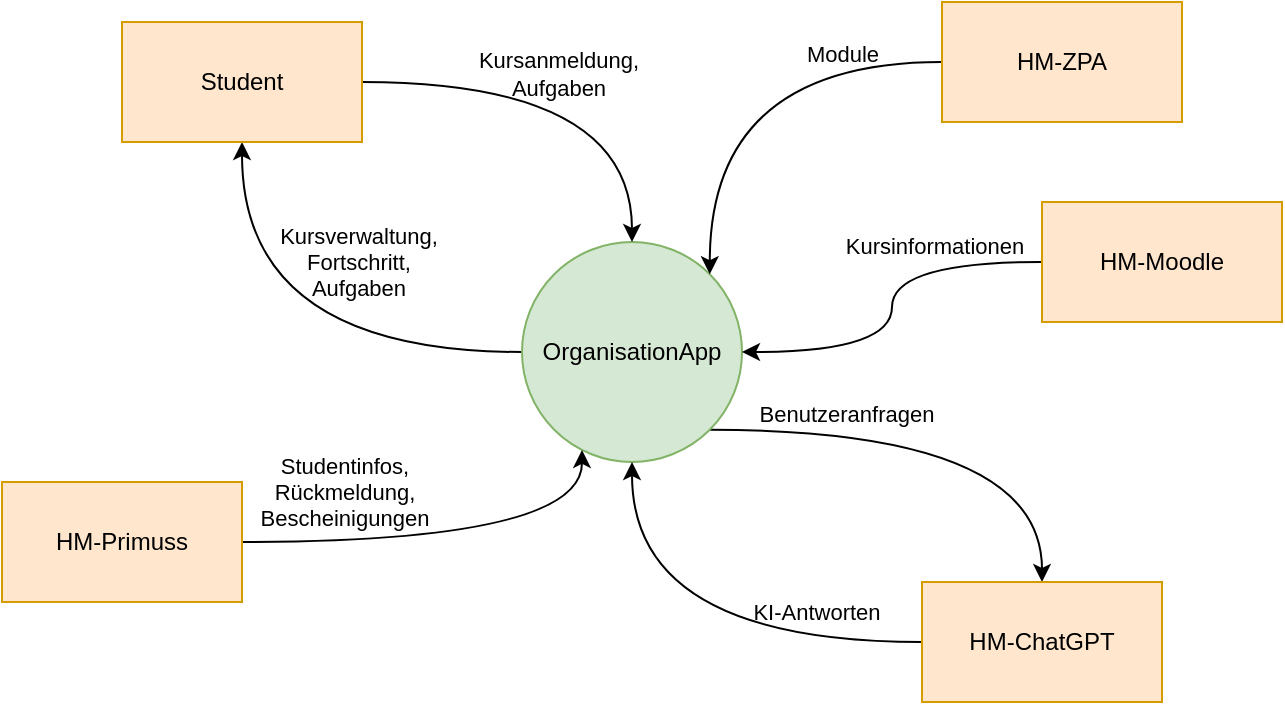 <mxfile version="22.1.16" type="device">
  <diagram name="Seite-1" id="BCFiguD9-vjMtI59VHOu">
    <mxGraphModel dx="893" dy="519" grid="1" gridSize="10" guides="1" tooltips="1" connect="1" arrows="1" fold="1" page="1" pageScale="1" pageWidth="1169" pageHeight="827" math="0" shadow="0">
      <root>
        <mxCell id="0" />
        <mxCell id="1" parent="0" />
        <mxCell id="JgdXT-zgAxA5LGtq6RWP-9" style="edgeStyle=orthogonalEdgeStyle;rounded=0;orthogonalLoop=1;jettySize=auto;html=1;curved=1;" edge="1" parent="1" source="JgdXT-zgAxA5LGtq6RWP-1" target="JgdXT-zgAxA5LGtq6RWP-2">
          <mxGeometry relative="1" as="geometry" />
        </mxCell>
        <mxCell id="JgdXT-zgAxA5LGtq6RWP-10" value="Kursverwaltung, &lt;br&gt;Fortschritt, &lt;br&gt;Aufgaben" style="edgeLabel;html=1;align=center;verticalAlign=middle;resizable=0;points=[];labelBackgroundColor=none;" vertex="1" connectable="0" parent="JgdXT-zgAxA5LGtq6RWP-9">
          <mxGeometry x="-0.199" y="-2" relative="1" as="geometry">
            <mxPoint x="16" y="-43" as="offset" />
          </mxGeometry>
        </mxCell>
        <mxCell id="JgdXT-zgAxA5LGtq6RWP-18" style="edgeStyle=orthogonalEdgeStyle;rounded=0;orthogonalLoop=1;jettySize=auto;html=1;curved=1;exitX=1;exitY=1;exitDx=0;exitDy=0;" edge="1" parent="1" source="JgdXT-zgAxA5LGtq6RWP-1" target="JgdXT-zgAxA5LGtq6RWP-4">
          <mxGeometry relative="1" as="geometry" />
        </mxCell>
        <mxCell id="JgdXT-zgAxA5LGtq6RWP-21" value="Benutzeranfragen" style="edgeLabel;html=1;align=center;verticalAlign=middle;resizable=0;points=[];labelBackgroundColor=none;" vertex="1" connectable="0" parent="JgdXT-zgAxA5LGtq6RWP-18">
          <mxGeometry x="0.601" y="-13" relative="1" as="geometry">
            <mxPoint x="-85" y="-36" as="offset" />
          </mxGeometry>
        </mxCell>
        <mxCell id="JgdXT-zgAxA5LGtq6RWP-1" value="OrganisationApp" style="ellipse;whiteSpace=wrap;html=1;aspect=fixed;fillColor=#d5e8d4;strokeColor=#82b366;" vertex="1" parent="1">
          <mxGeometry x="290" y="170" width="110" height="110" as="geometry" />
        </mxCell>
        <mxCell id="JgdXT-zgAxA5LGtq6RWP-7" style="edgeStyle=orthogonalEdgeStyle;rounded=0;orthogonalLoop=1;jettySize=auto;html=1;curved=1;" edge="1" parent="1" source="JgdXT-zgAxA5LGtq6RWP-2" target="JgdXT-zgAxA5LGtq6RWP-1">
          <mxGeometry relative="1" as="geometry" />
        </mxCell>
        <mxCell id="JgdXT-zgAxA5LGtq6RWP-8" value="Kursanmeldung, &lt;br&gt;Aufgaben" style="edgeLabel;html=1;align=center;verticalAlign=middle;resizable=0;points=[];labelBackgroundColor=none;" vertex="1" connectable="0" parent="JgdXT-zgAxA5LGtq6RWP-7">
          <mxGeometry x="-0.027" relative="1" as="geometry">
            <mxPoint x="-7" y="-4" as="offset" />
          </mxGeometry>
        </mxCell>
        <mxCell id="JgdXT-zgAxA5LGtq6RWP-2" value="Student" style="rounded=0;whiteSpace=wrap;html=1;fillColor=#ffe6cc;strokeColor=#d79b00;" vertex="1" parent="1">
          <mxGeometry x="90" y="60" width="120" height="60" as="geometry" />
        </mxCell>
        <mxCell id="JgdXT-zgAxA5LGtq6RWP-16" style="edgeStyle=orthogonalEdgeStyle;rounded=0;orthogonalLoop=1;jettySize=auto;html=1;curved=1;" edge="1" parent="1" source="JgdXT-zgAxA5LGtq6RWP-3" target="JgdXT-zgAxA5LGtq6RWP-1">
          <mxGeometry relative="1" as="geometry">
            <Array as="points">
              <mxPoint x="320" y="320" />
            </Array>
          </mxGeometry>
        </mxCell>
        <mxCell id="JgdXT-zgAxA5LGtq6RWP-20" value="Studentinfos, &lt;br&gt;Rückmeldung,&lt;br&gt;Bescheinigungen" style="edgeLabel;html=1;align=center;verticalAlign=middle;resizable=0;points=[];labelBackgroundColor=none;" vertex="1" connectable="0" parent="JgdXT-zgAxA5LGtq6RWP-16">
          <mxGeometry x="-0.564" y="2" relative="1" as="geometry">
            <mxPoint x="4" y="-23" as="offset" />
          </mxGeometry>
        </mxCell>
        <mxCell id="JgdXT-zgAxA5LGtq6RWP-3" value="HM-Primuss" style="rounded=0;whiteSpace=wrap;html=1;fillColor=#ffe6cc;strokeColor=#d79b00;" vertex="1" parent="1">
          <mxGeometry x="30" y="290" width="120" height="60" as="geometry" />
        </mxCell>
        <mxCell id="JgdXT-zgAxA5LGtq6RWP-17" style="edgeStyle=orthogonalEdgeStyle;rounded=0;orthogonalLoop=1;jettySize=auto;html=1;curved=1;" edge="1" parent="1" source="JgdXT-zgAxA5LGtq6RWP-4" target="JgdXT-zgAxA5LGtq6RWP-1">
          <mxGeometry relative="1" as="geometry" />
        </mxCell>
        <mxCell id="JgdXT-zgAxA5LGtq6RWP-4" value="HM-ChatGPT" style="rounded=0;whiteSpace=wrap;html=1;fillColor=#ffe6cc;strokeColor=#d79b00;" vertex="1" parent="1">
          <mxGeometry x="490" y="340" width="120" height="60" as="geometry" />
        </mxCell>
        <mxCell id="JgdXT-zgAxA5LGtq6RWP-23" style="edgeStyle=orthogonalEdgeStyle;rounded=0;orthogonalLoop=1;jettySize=auto;html=1;curved=1;" edge="1" parent="1" source="JgdXT-zgAxA5LGtq6RWP-5" target="JgdXT-zgAxA5LGtq6RWP-1">
          <mxGeometry relative="1" as="geometry" />
        </mxCell>
        <mxCell id="JgdXT-zgAxA5LGtq6RWP-24" value="Kursinformationen" style="edgeLabel;html=1;align=center;verticalAlign=middle;resizable=0;points=[];labelBackgroundColor=none;" vertex="1" connectable="0" parent="JgdXT-zgAxA5LGtq6RWP-23">
          <mxGeometry x="-0.403" y="3" relative="1" as="geometry">
            <mxPoint x="4" y="-11" as="offset" />
          </mxGeometry>
        </mxCell>
        <mxCell id="JgdXT-zgAxA5LGtq6RWP-5" value="HM-Moodle" style="rounded=0;whiteSpace=wrap;html=1;fillColor=#ffe6cc;strokeColor=#d79b00;" vertex="1" parent="1">
          <mxGeometry x="550" y="150" width="120" height="60" as="geometry" />
        </mxCell>
        <mxCell id="JgdXT-zgAxA5LGtq6RWP-13" style="edgeStyle=orthogonalEdgeStyle;rounded=0;orthogonalLoop=1;jettySize=auto;html=1;curved=1;entryX=1;entryY=0;entryDx=0;entryDy=0;" edge="1" parent="1" source="JgdXT-zgAxA5LGtq6RWP-6" target="JgdXT-zgAxA5LGtq6RWP-1">
          <mxGeometry relative="1" as="geometry" />
        </mxCell>
        <mxCell id="JgdXT-zgAxA5LGtq6RWP-14" value="Module" style="edgeLabel;html=1;align=center;verticalAlign=middle;resizable=0;points=[];labelBackgroundColor=none;" vertex="1" connectable="0" parent="JgdXT-zgAxA5LGtq6RWP-13">
          <mxGeometry x="-0.399" y="4" relative="1" as="geometry">
            <mxPoint x="17" y="-8" as="offset" />
          </mxGeometry>
        </mxCell>
        <mxCell id="JgdXT-zgAxA5LGtq6RWP-6" value="HM-ZPA" style="rounded=0;whiteSpace=wrap;html=1;fillColor=#ffe6cc;strokeColor=#d79b00;" vertex="1" parent="1">
          <mxGeometry x="500" y="50" width="120" height="60" as="geometry" />
        </mxCell>
        <mxCell id="JgdXT-zgAxA5LGtq6RWP-22" value="KI-Antworten" style="edgeLabel;html=1;align=center;verticalAlign=middle;resizable=0;points=[];labelBackgroundColor=none;" vertex="1" connectable="0" parent="1">
          <mxGeometry x="437.004" y="355.004" as="geometry" />
        </mxCell>
      </root>
    </mxGraphModel>
  </diagram>
</mxfile>
